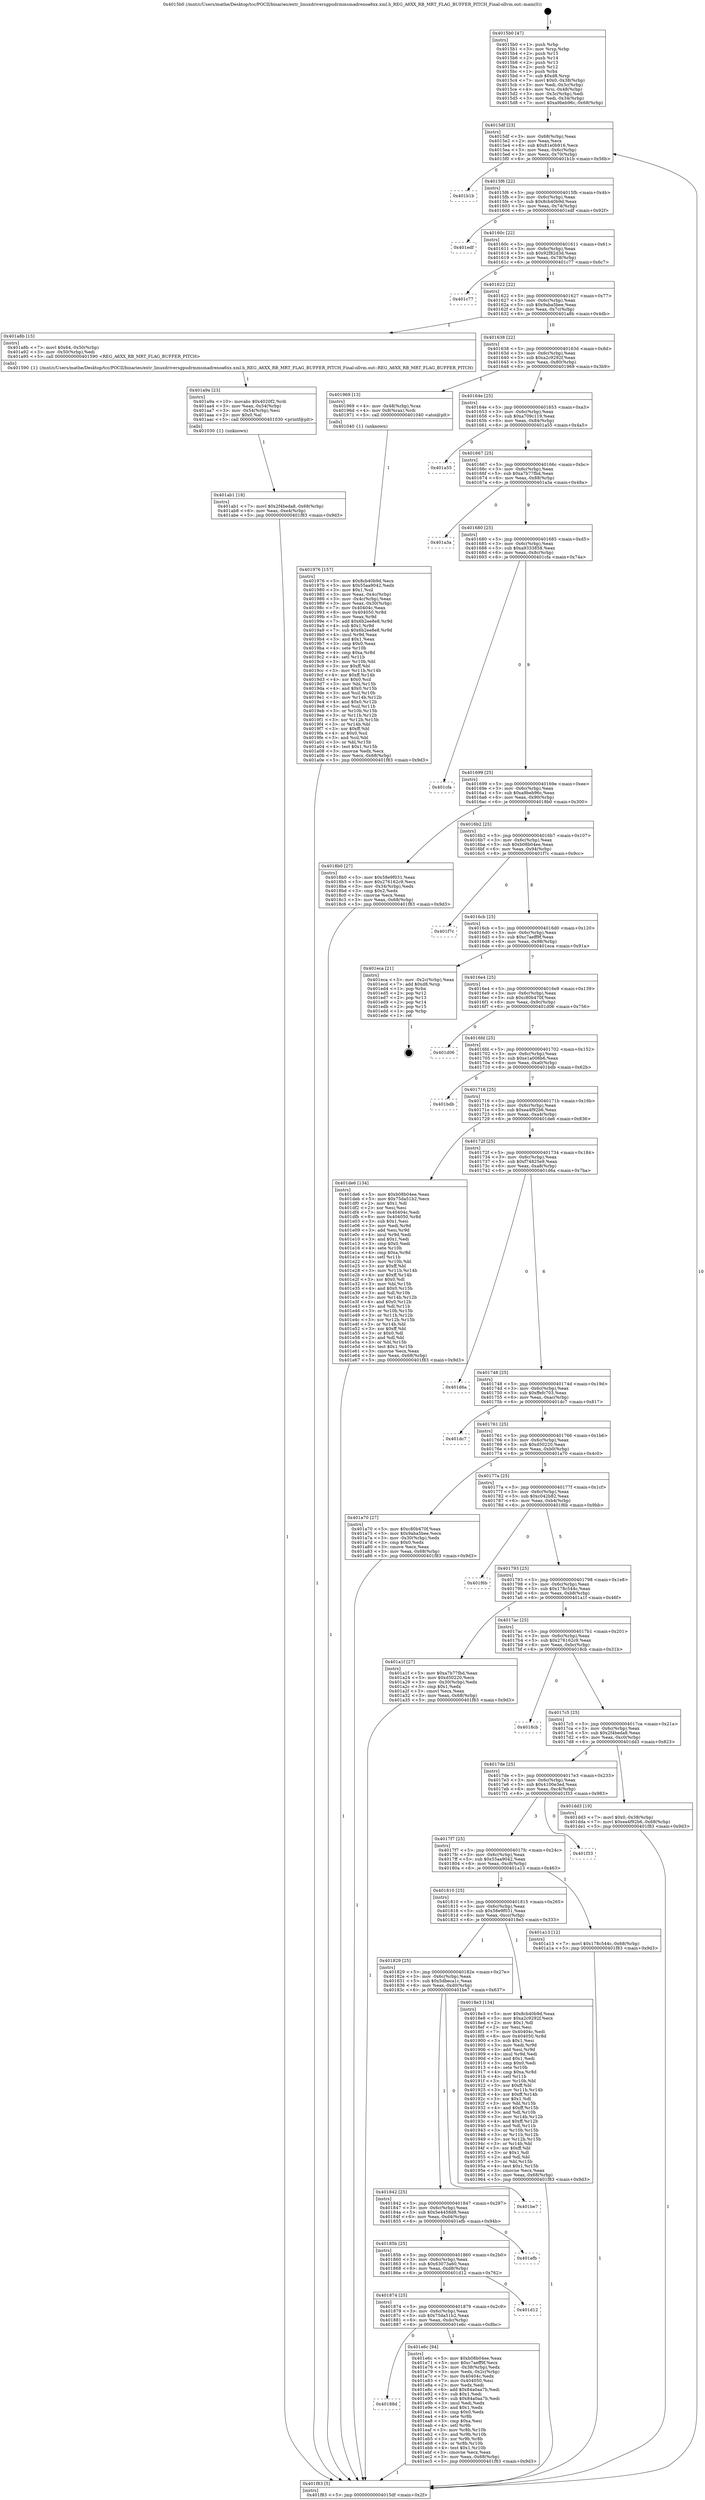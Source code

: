 digraph "0x4015b0" {
  label = "0x4015b0 (/mnt/c/Users/mathe/Desktop/tcc/POCII/binaries/extr_linuxdriversgpudrmmsmadrenoa6xx.xml.h_REG_A6XX_RB_MRT_FLAG_BUFFER_PITCH_Final-ollvm.out::main(0))"
  labelloc = "t"
  node[shape=record]

  Entry [label="",width=0.3,height=0.3,shape=circle,fillcolor=black,style=filled]
  "0x4015df" [label="{
     0x4015df [23]\l
     | [instrs]\l
     &nbsp;&nbsp;0x4015df \<+3\>: mov -0x68(%rbp),%eax\l
     &nbsp;&nbsp;0x4015e2 \<+2\>: mov %eax,%ecx\l
     &nbsp;&nbsp;0x4015e4 \<+6\>: sub $0x81e0b916,%ecx\l
     &nbsp;&nbsp;0x4015ea \<+3\>: mov %eax,-0x6c(%rbp)\l
     &nbsp;&nbsp;0x4015ed \<+3\>: mov %ecx,-0x70(%rbp)\l
     &nbsp;&nbsp;0x4015f0 \<+6\>: je 0000000000401b1b \<main+0x56b\>\l
  }"]
  "0x401b1b" [label="{
     0x401b1b\l
  }", style=dashed]
  "0x4015f6" [label="{
     0x4015f6 [22]\l
     | [instrs]\l
     &nbsp;&nbsp;0x4015f6 \<+5\>: jmp 00000000004015fb \<main+0x4b\>\l
     &nbsp;&nbsp;0x4015fb \<+3\>: mov -0x6c(%rbp),%eax\l
     &nbsp;&nbsp;0x4015fe \<+5\>: sub $0x8cb40b9d,%eax\l
     &nbsp;&nbsp;0x401603 \<+3\>: mov %eax,-0x74(%rbp)\l
     &nbsp;&nbsp;0x401606 \<+6\>: je 0000000000401edf \<main+0x92f\>\l
  }"]
  Exit [label="",width=0.3,height=0.3,shape=circle,fillcolor=black,style=filled,peripheries=2]
  "0x401edf" [label="{
     0x401edf\l
  }", style=dashed]
  "0x40160c" [label="{
     0x40160c [22]\l
     | [instrs]\l
     &nbsp;&nbsp;0x40160c \<+5\>: jmp 0000000000401611 \<main+0x61\>\l
     &nbsp;&nbsp;0x401611 \<+3\>: mov -0x6c(%rbp),%eax\l
     &nbsp;&nbsp;0x401614 \<+5\>: sub $0x92f82d3d,%eax\l
     &nbsp;&nbsp;0x401619 \<+3\>: mov %eax,-0x78(%rbp)\l
     &nbsp;&nbsp;0x40161c \<+6\>: je 0000000000401c77 \<main+0x6c7\>\l
  }"]
  "0x40188d" [label="{
     0x40188d\l
  }", style=dashed]
  "0x401c77" [label="{
     0x401c77\l
  }", style=dashed]
  "0x401622" [label="{
     0x401622 [22]\l
     | [instrs]\l
     &nbsp;&nbsp;0x401622 \<+5\>: jmp 0000000000401627 \<main+0x77\>\l
     &nbsp;&nbsp;0x401627 \<+3\>: mov -0x6c(%rbp),%eax\l
     &nbsp;&nbsp;0x40162a \<+5\>: sub $0x9aba5bee,%eax\l
     &nbsp;&nbsp;0x40162f \<+3\>: mov %eax,-0x7c(%rbp)\l
     &nbsp;&nbsp;0x401632 \<+6\>: je 0000000000401a8b \<main+0x4db\>\l
  }"]
  "0x401e6c" [label="{
     0x401e6c [94]\l
     | [instrs]\l
     &nbsp;&nbsp;0x401e6c \<+5\>: mov $0xb08b04ee,%eax\l
     &nbsp;&nbsp;0x401e71 \<+5\>: mov $0xc7aeff9f,%ecx\l
     &nbsp;&nbsp;0x401e76 \<+3\>: mov -0x38(%rbp),%edx\l
     &nbsp;&nbsp;0x401e79 \<+3\>: mov %edx,-0x2c(%rbp)\l
     &nbsp;&nbsp;0x401e7c \<+7\>: mov 0x40404c,%edx\l
     &nbsp;&nbsp;0x401e83 \<+7\>: mov 0x404050,%esi\l
     &nbsp;&nbsp;0x401e8a \<+2\>: mov %edx,%edi\l
     &nbsp;&nbsp;0x401e8c \<+6\>: add $0x84a0aa7b,%edi\l
     &nbsp;&nbsp;0x401e92 \<+3\>: sub $0x1,%edi\l
     &nbsp;&nbsp;0x401e95 \<+6\>: sub $0x84a0aa7b,%edi\l
     &nbsp;&nbsp;0x401e9b \<+3\>: imul %edi,%edx\l
     &nbsp;&nbsp;0x401e9e \<+3\>: and $0x1,%edx\l
     &nbsp;&nbsp;0x401ea1 \<+3\>: cmp $0x0,%edx\l
     &nbsp;&nbsp;0x401ea4 \<+4\>: sete %r8b\l
     &nbsp;&nbsp;0x401ea8 \<+3\>: cmp $0xa,%esi\l
     &nbsp;&nbsp;0x401eab \<+4\>: setl %r9b\l
     &nbsp;&nbsp;0x401eaf \<+3\>: mov %r8b,%r10b\l
     &nbsp;&nbsp;0x401eb2 \<+3\>: and %r9b,%r10b\l
     &nbsp;&nbsp;0x401eb5 \<+3\>: xor %r9b,%r8b\l
     &nbsp;&nbsp;0x401eb8 \<+3\>: or %r8b,%r10b\l
     &nbsp;&nbsp;0x401ebb \<+4\>: test $0x1,%r10b\l
     &nbsp;&nbsp;0x401ebf \<+3\>: cmovne %ecx,%eax\l
     &nbsp;&nbsp;0x401ec2 \<+3\>: mov %eax,-0x68(%rbp)\l
     &nbsp;&nbsp;0x401ec5 \<+5\>: jmp 0000000000401f83 \<main+0x9d3\>\l
  }"]
  "0x401a8b" [label="{
     0x401a8b [15]\l
     | [instrs]\l
     &nbsp;&nbsp;0x401a8b \<+7\>: movl $0x64,-0x50(%rbp)\l
     &nbsp;&nbsp;0x401a92 \<+3\>: mov -0x50(%rbp),%edi\l
     &nbsp;&nbsp;0x401a95 \<+5\>: call 0000000000401590 \<REG_A6XX_RB_MRT_FLAG_BUFFER_PITCH\>\l
     | [calls]\l
     &nbsp;&nbsp;0x401590 \{1\} (/mnt/c/Users/mathe/Desktop/tcc/POCII/binaries/extr_linuxdriversgpudrmmsmadrenoa6xx.xml.h_REG_A6XX_RB_MRT_FLAG_BUFFER_PITCH_Final-ollvm.out::REG_A6XX_RB_MRT_FLAG_BUFFER_PITCH)\l
  }"]
  "0x401638" [label="{
     0x401638 [22]\l
     | [instrs]\l
     &nbsp;&nbsp;0x401638 \<+5\>: jmp 000000000040163d \<main+0x8d\>\l
     &nbsp;&nbsp;0x40163d \<+3\>: mov -0x6c(%rbp),%eax\l
     &nbsp;&nbsp;0x401640 \<+5\>: sub $0xa2c9292f,%eax\l
     &nbsp;&nbsp;0x401645 \<+3\>: mov %eax,-0x80(%rbp)\l
     &nbsp;&nbsp;0x401648 \<+6\>: je 0000000000401969 \<main+0x3b9\>\l
  }"]
  "0x401874" [label="{
     0x401874 [25]\l
     | [instrs]\l
     &nbsp;&nbsp;0x401874 \<+5\>: jmp 0000000000401879 \<main+0x2c9\>\l
     &nbsp;&nbsp;0x401879 \<+3\>: mov -0x6c(%rbp),%eax\l
     &nbsp;&nbsp;0x40187c \<+5\>: sub $0x75da51b2,%eax\l
     &nbsp;&nbsp;0x401881 \<+6\>: mov %eax,-0xdc(%rbp)\l
     &nbsp;&nbsp;0x401887 \<+6\>: je 0000000000401e6c \<main+0x8bc\>\l
  }"]
  "0x401969" [label="{
     0x401969 [13]\l
     | [instrs]\l
     &nbsp;&nbsp;0x401969 \<+4\>: mov -0x48(%rbp),%rax\l
     &nbsp;&nbsp;0x40196d \<+4\>: mov 0x8(%rax),%rdi\l
     &nbsp;&nbsp;0x401971 \<+5\>: call 0000000000401040 \<atoi@plt\>\l
     | [calls]\l
     &nbsp;&nbsp;0x401040 \{1\} (unknown)\l
  }"]
  "0x40164e" [label="{
     0x40164e [25]\l
     | [instrs]\l
     &nbsp;&nbsp;0x40164e \<+5\>: jmp 0000000000401653 \<main+0xa3\>\l
     &nbsp;&nbsp;0x401653 \<+3\>: mov -0x6c(%rbp),%eax\l
     &nbsp;&nbsp;0x401656 \<+5\>: sub $0xa709c119,%eax\l
     &nbsp;&nbsp;0x40165b \<+6\>: mov %eax,-0x84(%rbp)\l
     &nbsp;&nbsp;0x401661 \<+6\>: je 0000000000401a55 \<main+0x4a5\>\l
  }"]
  "0x401d12" [label="{
     0x401d12\l
  }", style=dashed]
  "0x401a55" [label="{
     0x401a55\l
  }", style=dashed]
  "0x401667" [label="{
     0x401667 [25]\l
     | [instrs]\l
     &nbsp;&nbsp;0x401667 \<+5\>: jmp 000000000040166c \<main+0xbc\>\l
     &nbsp;&nbsp;0x40166c \<+3\>: mov -0x6c(%rbp),%eax\l
     &nbsp;&nbsp;0x40166f \<+5\>: sub $0xa7b77fbd,%eax\l
     &nbsp;&nbsp;0x401674 \<+6\>: mov %eax,-0x88(%rbp)\l
     &nbsp;&nbsp;0x40167a \<+6\>: je 0000000000401a3a \<main+0x48a\>\l
  }"]
  "0x40185b" [label="{
     0x40185b [25]\l
     | [instrs]\l
     &nbsp;&nbsp;0x40185b \<+5\>: jmp 0000000000401860 \<main+0x2b0\>\l
     &nbsp;&nbsp;0x401860 \<+3\>: mov -0x6c(%rbp),%eax\l
     &nbsp;&nbsp;0x401863 \<+5\>: sub $0x63073a60,%eax\l
     &nbsp;&nbsp;0x401868 \<+6\>: mov %eax,-0xd8(%rbp)\l
     &nbsp;&nbsp;0x40186e \<+6\>: je 0000000000401d12 \<main+0x762\>\l
  }"]
  "0x401a3a" [label="{
     0x401a3a\l
  }", style=dashed]
  "0x401680" [label="{
     0x401680 [25]\l
     | [instrs]\l
     &nbsp;&nbsp;0x401680 \<+5\>: jmp 0000000000401685 \<main+0xd5\>\l
     &nbsp;&nbsp;0x401685 \<+3\>: mov -0x6c(%rbp),%eax\l
     &nbsp;&nbsp;0x401688 \<+5\>: sub $0xa9333858,%eax\l
     &nbsp;&nbsp;0x40168d \<+6\>: mov %eax,-0x8c(%rbp)\l
     &nbsp;&nbsp;0x401693 \<+6\>: je 0000000000401cfa \<main+0x74a\>\l
  }"]
  "0x401efb" [label="{
     0x401efb\l
  }", style=dashed]
  "0x401cfa" [label="{
     0x401cfa\l
  }", style=dashed]
  "0x401699" [label="{
     0x401699 [25]\l
     | [instrs]\l
     &nbsp;&nbsp;0x401699 \<+5\>: jmp 000000000040169e \<main+0xee\>\l
     &nbsp;&nbsp;0x40169e \<+3\>: mov -0x6c(%rbp),%eax\l
     &nbsp;&nbsp;0x4016a1 \<+5\>: sub $0xa9beb96c,%eax\l
     &nbsp;&nbsp;0x4016a6 \<+6\>: mov %eax,-0x90(%rbp)\l
     &nbsp;&nbsp;0x4016ac \<+6\>: je 00000000004018b0 \<main+0x300\>\l
  }"]
  "0x401842" [label="{
     0x401842 [25]\l
     | [instrs]\l
     &nbsp;&nbsp;0x401842 \<+5\>: jmp 0000000000401847 \<main+0x297\>\l
     &nbsp;&nbsp;0x401847 \<+3\>: mov -0x6c(%rbp),%eax\l
     &nbsp;&nbsp;0x40184a \<+5\>: sub $0x5e4458d8,%eax\l
     &nbsp;&nbsp;0x40184f \<+6\>: mov %eax,-0xd4(%rbp)\l
     &nbsp;&nbsp;0x401855 \<+6\>: je 0000000000401efb \<main+0x94b\>\l
  }"]
  "0x4018b0" [label="{
     0x4018b0 [27]\l
     | [instrs]\l
     &nbsp;&nbsp;0x4018b0 \<+5\>: mov $0x58e9f031,%eax\l
     &nbsp;&nbsp;0x4018b5 \<+5\>: mov $0x276162c9,%ecx\l
     &nbsp;&nbsp;0x4018ba \<+3\>: mov -0x34(%rbp),%edx\l
     &nbsp;&nbsp;0x4018bd \<+3\>: cmp $0x2,%edx\l
     &nbsp;&nbsp;0x4018c0 \<+3\>: cmovne %ecx,%eax\l
     &nbsp;&nbsp;0x4018c3 \<+3\>: mov %eax,-0x68(%rbp)\l
     &nbsp;&nbsp;0x4018c6 \<+5\>: jmp 0000000000401f83 \<main+0x9d3\>\l
  }"]
  "0x4016b2" [label="{
     0x4016b2 [25]\l
     | [instrs]\l
     &nbsp;&nbsp;0x4016b2 \<+5\>: jmp 00000000004016b7 \<main+0x107\>\l
     &nbsp;&nbsp;0x4016b7 \<+3\>: mov -0x6c(%rbp),%eax\l
     &nbsp;&nbsp;0x4016ba \<+5\>: sub $0xb08b04ee,%eax\l
     &nbsp;&nbsp;0x4016bf \<+6\>: mov %eax,-0x94(%rbp)\l
     &nbsp;&nbsp;0x4016c5 \<+6\>: je 0000000000401f7c \<main+0x9cc\>\l
  }"]
  "0x401f83" [label="{
     0x401f83 [5]\l
     | [instrs]\l
     &nbsp;&nbsp;0x401f83 \<+5\>: jmp 00000000004015df \<main+0x2f\>\l
  }"]
  "0x4015b0" [label="{
     0x4015b0 [47]\l
     | [instrs]\l
     &nbsp;&nbsp;0x4015b0 \<+1\>: push %rbp\l
     &nbsp;&nbsp;0x4015b1 \<+3\>: mov %rsp,%rbp\l
     &nbsp;&nbsp;0x4015b4 \<+2\>: push %r15\l
     &nbsp;&nbsp;0x4015b6 \<+2\>: push %r14\l
     &nbsp;&nbsp;0x4015b8 \<+2\>: push %r13\l
     &nbsp;&nbsp;0x4015ba \<+2\>: push %r12\l
     &nbsp;&nbsp;0x4015bc \<+1\>: push %rbx\l
     &nbsp;&nbsp;0x4015bd \<+7\>: sub $0xd8,%rsp\l
     &nbsp;&nbsp;0x4015c4 \<+7\>: movl $0x0,-0x38(%rbp)\l
     &nbsp;&nbsp;0x4015cb \<+3\>: mov %edi,-0x3c(%rbp)\l
     &nbsp;&nbsp;0x4015ce \<+4\>: mov %rsi,-0x48(%rbp)\l
     &nbsp;&nbsp;0x4015d2 \<+3\>: mov -0x3c(%rbp),%edi\l
     &nbsp;&nbsp;0x4015d5 \<+3\>: mov %edi,-0x34(%rbp)\l
     &nbsp;&nbsp;0x4015d8 \<+7\>: movl $0xa9beb96c,-0x68(%rbp)\l
  }"]
  "0x401be7" [label="{
     0x401be7\l
  }", style=dashed]
  "0x401f7c" [label="{
     0x401f7c\l
  }", style=dashed]
  "0x4016cb" [label="{
     0x4016cb [25]\l
     | [instrs]\l
     &nbsp;&nbsp;0x4016cb \<+5\>: jmp 00000000004016d0 \<main+0x120\>\l
     &nbsp;&nbsp;0x4016d0 \<+3\>: mov -0x6c(%rbp),%eax\l
     &nbsp;&nbsp;0x4016d3 \<+5\>: sub $0xc7aeff9f,%eax\l
     &nbsp;&nbsp;0x4016d8 \<+6\>: mov %eax,-0x98(%rbp)\l
     &nbsp;&nbsp;0x4016de \<+6\>: je 0000000000401eca \<main+0x91a\>\l
  }"]
  "0x401ab1" [label="{
     0x401ab1 [18]\l
     | [instrs]\l
     &nbsp;&nbsp;0x401ab1 \<+7\>: movl $0x2f4beda8,-0x68(%rbp)\l
     &nbsp;&nbsp;0x401ab8 \<+6\>: mov %eax,-0xe4(%rbp)\l
     &nbsp;&nbsp;0x401abe \<+5\>: jmp 0000000000401f83 \<main+0x9d3\>\l
  }"]
  "0x401eca" [label="{
     0x401eca [21]\l
     | [instrs]\l
     &nbsp;&nbsp;0x401eca \<+3\>: mov -0x2c(%rbp),%eax\l
     &nbsp;&nbsp;0x401ecd \<+7\>: add $0xd8,%rsp\l
     &nbsp;&nbsp;0x401ed4 \<+1\>: pop %rbx\l
     &nbsp;&nbsp;0x401ed5 \<+2\>: pop %r12\l
     &nbsp;&nbsp;0x401ed7 \<+2\>: pop %r13\l
     &nbsp;&nbsp;0x401ed9 \<+2\>: pop %r14\l
     &nbsp;&nbsp;0x401edb \<+2\>: pop %r15\l
     &nbsp;&nbsp;0x401edd \<+1\>: pop %rbp\l
     &nbsp;&nbsp;0x401ede \<+1\>: ret\l
  }"]
  "0x4016e4" [label="{
     0x4016e4 [25]\l
     | [instrs]\l
     &nbsp;&nbsp;0x4016e4 \<+5\>: jmp 00000000004016e9 \<main+0x139\>\l
     &nbsp;&nbsp;0x4016e9 \<+3\>: mov -0x6c(%rbp),%eax\l
     &nbsp;&nbsp;0x4016ec \<+5\>: sub $0xc80b470f,%eax\l
     &nbsp;&nbsp;0x4016f1 \<+6\>: mov %eax,-0x9c(%rbp)\l
     &nbsp;&nbsp;0x4016f7 \<+6\>: je 0000000000401d06 \<main+0x756\>\l
  }"]
  "0x401a9a" [label="{
     0x401a9a [23]\l
     | [instrs]\l
     &nbsp;&nbsp;0x401a9a \<+10\>: movabs $0x4020f2,%rdi\l
     &nbsp;&nbsp;0x401aa4 \<+3\>: mov %eax,-0x54(%rbp)\l
     &nbsp;&nbsp;0x401aa7 \<+3\>: mov -0x54(%rbp),%esi\l
     &nbsp;&nbsp;0x401aaa \<+2\>: mov $0x0,%al\l
     &nbsp;&nbsp;0x401aac \<+5\>: call 0000000000401030 \<printf@plt\>\l
     | [calls]\l
     &nbsp;&nbsp;0x401030 \{1\} (unknown)\l
  }"]
  "0x401d06" [label="{
     0x401d06\l
  }", style=dashed]
  "0x4016fd" [label="{
     0x4016fd [25]\l
     | [instrs]\l
     &nbsp;&nbsp;0x4016fd \<+5\>: jmp 0000000000401702 \<main+0x152\>\l
     &nbsp;&nbsp;0x401702 \<+3\>: mov -0x6c(%rbp),%eax\l
     &nbsp;&nbsp;0x401705 \<+5\>: sub $0xe1a006b6,%eax\l
     &nbsp;&nbsp;0x40170a \<+6\>: mov %eax,-0xa0(%rbp)\l
     &nbsp;&nbsp;0x401710 \<+6\>: je 0000000000401bdb \<main+0x62b\>\l
  }"]
  "0x401976" [label="{
     0x401976 [157]\l
     | [instrs]\l
     &nbsp;&nbsp;0x401976 \<+5\>: mov $0x8cb40b9d,%ecx\l
     &nbsp;&nbsp;0x40197b \<+5\>: mov $0x55aa9042,%edx\l
     &nbsp;&nbsp;0x401980 \<+3\>: mov $0x1,%sil\l
     &nbsp;&nbsp;0x401983 \<+3\>: mov %eax,-0x4c(%rbp)\l
     &nbsp;&nbsp;0x401986 \<+3\>: mov -0x4c(%rbp),%eax\l
     &nbsp;&nbsp;0x401989 \<+3\>: mov %eax,-0x30(%rbp)\l
     &nbsp;&nbsp;0x40198c \<+7\>: mov 0x40404c,%eax\l
     &nbsp;&nbsp;0x401993 \<+8\>: mov 0x404050,%r8d\l
     &nbsp;&nbsp;0x40199b \<+3\>: mov %eax,%r9d\l
     &nbsp;&nbsp;0x40199e \<+7\>: add $0x6b2ee8e8,%r9d\l
     &nbsp;&nbsp;0x4019a5 \<+4\>: sub $0x1,%r9d\l
     &nbsp;&nbsp;0x4019a9 \<+7\>: sub $0x6b2ee8e8,%r9d\l
     &nbsp;&nbsp;0x4019b0 \<+4\>: imul %r9d,%eax\l
     &nbsp;&nbsp;0x4019b4 \<+3\>: and $0x1,%eax\l
     &nbsp;&nbsp;0x4019b7 \<+3\>: cmp $0x0,%eax\l
     &nbsp;&nbsp;0x4019ba \<+4\>: sete %r10b\l
     &nbsp;&nbsp;0x4019be \<+4\>: cmp $0xa,%r8d\l
     &nbsp;&nbsp;0x4019c2 \<+4\>: setl %r11b\l
     &nbsp;&nbsp;0x4019c6 \<+3\>: mov %r10b,%bl\l
     &nbsp;&nbsp;0x4019c9 \<+3\>: xor $0xff,%bl\l
     &nbsp;&nbsp;0x4019cc \<+3\>: mov %r11b,%r14b\l
     &nbsp;&nbsp;0x4019cf \<+4\>: xor $0xff,%r14b\l
     &nbsp;&nbsp;0x4019d3 \<+4\>: xor $0x0,%sil\l
     &nbsp;&nbsp;0x4019d7 \<+3\>: mov %bl,%r15b\l
     &nbsp;&nbsp;0x4019da \<+4\>: and $0x0,%r15b\l
     &nbsp;&nbsp;0x4019de \<+3\>: and %sil,%r10b\l
     &nbsp;&nbsp;0x4019e1 \<+3\>: mov %r14b,%r12b\l
     &nbsp;&nbsp;0x4019e4 \<+4\>: and $0x0,%r12b\l
     &nbsp;&nbsp;0x4019e8 \<+3\>: and %sil,%r11b\l
     &nbsp;&nbsp;0x4019eb \<+3\>: or %r10b,%r15b\l
     &nbsp;&nbsp;0x4019ee \<+3\>: or %r11b,%r12b\l
     &nbsp;&nbsp;0x4019f1 \<+3\>: xor %r12b,%r15b\l
     &nbsp;&nbsp;0x4019f4 \<+3\>: or %r14b,%bl\l
     &nbsp;&nbsp;0x4019f7 \<+3\>: xor $0xff,%bl\l
     &nbsp;&nbsp;0x4019fa \<+4\>: or $0x0,%sil\l
     &nbsp;&nbsp;0x4019fe \<+3\>: and %sil,%bl\l
     &nbsp;&nbsp;0x401a01 \<+3\>: or %bl,%r15b\l
     &nbsp;&nbsp;0x401a04 \<+4\>: test $0x1,%r15b\l
     &nbsp;&nbsp;0x401a08 \<+3\>: cmovne %edx,%ecx\l
     &nbsp;&nbsp;0x401a0b \<+3\>: mov %ecx,-0x68(%rbp)\l
     &nbsp;&nbsp;0x401a0e \<+5\>: jmp 0000000000401f83 \<main+0x9d3\>\l
  }"]
  "0x401bdb" [label="{
     0x401bdb\l
  }", style=dashed]
  "0x401716" [label="{
     0x401716 [25]\l
     | [instrs]\l
     &nbsp;&nbsp;0x401716 \<+5\>: jmp 000000000040171b \<main+0x16b\>\l
     &nbsp;&nbsp;0x40171b \<+3\>: mov -0x6c(%rbp),%eax\l
     &nbsp;&nbsp;0x40171e \<+5\>: sub $0xea4f92b6,%eax\l
     &nbsp;&nbsp;0x401723 \<+6\>: mov %eax,-0xa4(%rbp)\l
     &nbsp;&nbsp;0x401729 \<+6\>: je 0000000000401de6 \<main+0x836\>\l
  }"]
  "0x401829" [label="{
     0x401829 [25]\l
     | [instrs]\l
     &nbsp;&nbsp;0x401829 \<+5\>: jmp 000000000040182e \<main+0x27e\>\l
     &nbsp;&nbsp;0x40182e \<+3\>: mov -0x6c(%rbp),%eax\l
     &nbsp;&nbsp;0x401831 \<+5\>: sub $0x5dbeca1c,%eax\l
     &nbsp;&nbsp;0x401836 \<+6\>: mov %eax,-0xd0(%rbp)\l
     &nbsp;&nbsp;0x40183c \<+6\>: je 0000000000401be7 \<main+0x637\>\l
  }"]
  "0x401de6" [label="{
     0x401de6 [134]\l
     | [instrs]\l
     &nbsp;&nbsp;0x401de6 \<+5\>: mov $0xb08b04ee,%eax\l
     &nbsp;&nbsp;0x401deb \<+5\>: mov $0x75da51b2,%ecx\l
     &nbsp;&nbsp;0x401df0 \<+2\>: mov $0x1,%dl\l
     &nbsp;&nbsp;0x401df2 \<+2\>: xor %esi,%esi\l
     &nbsp;&nbsp;0x401df4 \<+7\>: mov 0x40404c,%edi\l
     &nbsp;&nbsp;0x401dfb \<+8\>: mov 0x404050,%r8d\l
     &nbsp;&nbsp;0x401e03 \<+3\>: sub $0x1,%esi\l
     &nbsp;&nbsp;0x401e06 \<+3\>: mov %edi,%r9d\l
     &nbsp;&nbsp;0x401e09 \<+3\>: add %esi,%r9d\l
     &nbsp;&nbsp;0x401e0c \<+4\>: imul %r9d,%edi\l
     &nbsp;&nbsp;0x401e10 \<+3\>: and $0x1,%edi\l
     &nbsp;&nbsp;0x401e13 \<+3\>: cmp $0x0,%edi\l
     &nbsp;&nbsp;0x401e16 \<+4\>: sete %r10b\l
     &nbsp;&nbsp;0x401e1a \<+4\>: cmp $0xa,%r8d\l
     &nbsp;&nbsp;0x401e1e \<+4\>: setl %r11b\l
     &nbsp;&nbsp;0x401e22 \<+3\>: mov %r10b,%bl\l
     &nbsp;&nbsp;0x401e25 \<+3\>: xor $0xff,%bl\l
     &nbsp;&nbsp;0x401e28 \<+3\>: mov %r11b,%r14b\l
     &nbsp;&nbsp;0x401e2b \<+4\>: xor $0xff,%r14b\l
     &nbsp;&nbsp;0x401e2f \<+3\>: xor $0x0,%dl\l
     &nbsp;&nbsp;0x401e32 \<+3\>: mov %bl,%r15b\l
     &nbsp;&nbsp;0x401e35 \<+4\>: and $0x0,%r15b\l
     &nbsp;&nbsp;0x401e39 \<+3\>: and %dl,%r10b\l
     &nbsp;&nbsp;0x401e3c \<+3\>: mov %r14b,%r12b\l
     &nbsp;&nbsp;0x401e3f \<+4\>: and $0x0,%r12b\l
     &nbsp;&nbsp;0x401e43 \<+3\>: and %dl,%r11b\l
     &nbsp;&nbsp;0x401e46 \<+3\>: or %r10b,%r15b\l
     &nbsp;&nbsp;0x401e49 \<+3\>: or %r11b,%r12b\l
     &nbsp;&nbsp;0x401e4c \<+3\>: xor %r12b,%r15b\l
     &nbsp;&nbsp;0x401e4f \<+3\>: or %r14b,%bl\l
     &nbsp;&nbsp;0x401e52 \<+3\>: xor $0xff,%bl\l
     &nbsp;&nbsp;0x401e55 \<+3\>: or $0x0,%dl\l
     &nbsp;&nbsp;0x401e58 \<+2\>: and %dl,%bl\l
     &nbsp;&nbsp;0x401e5a \<+3\>: or %bl,%r15b\l
     &nbsp;&nbsp;0x401e5d \<+4\>: test $0x1,%r15b\l
     &nbsp;&nbsp;0x401e61 \<+3\>: cmovne %ecx,%eax\l
     &nbsp;&nbsp;0x401e64 \<+3\>: mov %eax,-0x68(%rbp)\l
     &nbsp;&nbsp;0x401e67 \<+5\>: jmp 0000000000401f83 \<main+0x9d3\>\l
  }"]
  "0x40172f" [label="{
     0x40172f [25]\l
     | [instrs]\l
     &nbsp;&nbsp;0x40172f \<+5\>: jmp 0000000000401734 \<main+0x184\>\l
     &nbsp;&nbsp;0x401734 \<+3\>: mov -0x6c(%rbp),%eax\l
     &nbsp;&nbsp;0x401737 \<+5\>: sub $0xf74825e9,%eax\l
     &nbsp;&nbsp;0x40173c \<+6\>: mov %eax,-0xa8(%rbp)\l
     &nbsp;&nbsp;0x401742 \<+6\>: je 0000000000401d6a \<main+0x7ba\>\l
  }"]
  "0x4018e3" [label="{
     0x4018e3 [134]\l
     | [instrs]\l
     &nbsp;&nbsp;0x4018e3 \<+5\>: mov $0x8cb40b9d,%eax\l
     &nbsp;&nbsp;0x4018e8 \<+5\>: mov $0xa2c9292f,%ecx\l
     &nbsp;&nbsp;0x4018ed \<+2\>: mov $0x1,%dl\l
     &nbsp;&nbsp;0x4018ef \<+2\>: xor %esi,%esi\l
     &nbsp;&nbsp;0x4018f1 \<+7\>: mov 0x40404c,%edi\l
     &nbsp;&nbsp;0x4018f8 \<+8\>: mov 0x404050,%r8d\l
     &nbsp;&nbsp;0x401900 \<+3\>: sub $0x1,%esi\l
     &nbsp;&nbsp;0x401903 \<+3\>: mov %edi,%r9d\l
     &nbsp;&nbsp;0x401906 \<+3\>: add %esi,%r9d\l
     &nbsp;&nbsp;0x401909 \<+4\>: imul %r9d,%edi\l
     &nbsp;&nbsp;0x40190d \<+3\>: and $0x1,%edi\l
     &nbsp;&nbsp;0x401910 \<+3\>: cmp $0x0,%edi\l
     &nbsp;&nbsp;0x401913 \<+4\>: sete %r10b\l
     &nbsp;&nbsp;0x401917 \<+4\>: cmp $0xa,%r8d\l
     &nbsp;&nbsp;0x40191b \<+4\>: setl %r11b\l
     &nbsp;&nbsp;0x40191f \<+3\>: mov %r10b,%bl\l
     &nbsp;&nbsp;0x401922 \<+3\>: xor $0xff,%bl\l
     &nbsp;&nbsp;0x401925 \<+3\>: mov %r11b,%r14b\l
     &nbsp;&nbsp;0x401928 \<+4\>: xor $0xff,%r14b\l
     &nbsp;&nbsp;0x40192c \<+3\>: xor $0x1,%dl\l
     &nbsp;&nbsp;0x40192f \<+3\>: mov %bl,%r15b\l
     &nbsp;&nbsp;0x401932 \<+4\>: and $0xff,%r15b\l
     &nbsp;&nbsp;0x401936 \<+3\>: and %dl,%r10b\l
     &nbsp;&nbsp;0x401939 \<+3\>: mov %r14b,%r12b\l
     &nbsp;&nbsp;0x40193c \<+4\>: and $0xff,%r12b\l
     &nbsp;&nbsp;0x401940 \<+3\>: and %dl,%r11b\l
     &nbsp;&nbsp;0x401943 \<+3\>: or %r10b,%r15b\l
     &nbsp;&nbsp;0x401946 \<+3\>: or %r11b,%r12b\l
     &nbsp;&nbsp;0x401949 \<+3\>: xor %r12b,%r15b\l
     &nbsp;&nbsp;0x40194c \<+3\>: or %r14b,%bl\l
     &nbsp;&nbsp;0x40194f \<+3\>: xor $0xff,%bl\l
     &nbsp;&nbsp;0x401952 \<+3\>: or $0x1,%dl\l
     &nbsp;&nbsp;0x401955 \<+2\>: and %dl,%bl\l
     &nbsp;&nbsp;0x401957 \<+3\>: or %bl,%r15b\l
     &nbsp;&nbsp;0x40195a \<+4\>: test $0x1,%r15b\l
     &nbsp;&nbsp;0x40195e \<+3\>: cmovne %ecx,%eax\l
     &nbsp;&nbsp;0x401961 \<+3\>: mov %eax,-0x68(%rbp)\l
     &nbsp;&nbsp;0x401964 \<+5\>: jmp 0000000000401f83 \<main+0x9d3\>\l
  }"]
  "0x401d6a" [label="{
     0x401d6a\l
  }", style=dashed]
  "0x401748" [label="{
     0x401748 [25]\l
     | [instrs]\l
     &nbsp;&nbsp;0x401748 \<+5\>: jmp 000000000040174d \<main+0x19d\>\l
     &nbsp;&nbsp;0x40174d \<+3\>: mov -0x6c(%rbp),%eax\l
     &nbsp;&nbsp;0x401750 \<+5\>: sub $0xffefc703,%eax\l
     &nbsp;&nbsp;0x401755 \<+6\>: mov %eax,-0xac(%rbp)\l
     &nbsp;&nbsp;0x40175b \<+6\>: je 0000000000401dc7 \<main+0x817\>\l
  }"]
  "0x401810" [label="{
     0x401810 [25]\l
     | [instrs]\l
     &nbsp;&nbsp;0x401810 \<+5\>: jmp 0000000000401815 \<main+0x265\>\l
     &nbsp;&nbsp;0x401815 \<+3\>: mov -0x6c(%rbp),%eax\l
     &nbsp;&nbsp;0x401818 \<+5\>: sub $0x58e9f031,%eax\l
     &nbsp;&nbsp;0x40181d \<+6\>: mov %eax,-0xcc(%rbp)\l
     &nbsp;&nbsp;0x401823 \<+6\>: je 00000000004018e3 \<main+0x333\>\l
  }"]
  "0x401dc7" [label="{
     0x401dc7\l
  }", style=dashed]
  "0x401761" [label="{
     0x401761 [25]\l
     | [instrs]\l
     &nbsp;&nbsp;0x401761 \<+5\>: jmp 0000000000401766 \<main+0x1b6\>\l
     &nbsp;&nbsp;0x401766 \<+3\>: mov -0x6c(%rbp),%eax\l
     &nbsp;&nbsp;0x401769 \<+5\>: sub $0xd50220,%eax\l
     &nbsp;&nbsp;0x40176e \<+6\>: mov %eax,-0xb0(%rbp)\l
     &nbsp;&nbsp;0x401774 \<+6\>: je 0000000000401a70 \<main+0x4c0\>\l
  }"]
  "0x401a13" [label="{
     0x401a13 [12]\l
     | [instrs]\l
     &nbsp;&nbsp;0x401a13 \<+7\>: movl $0x178c544c,-0x68(%rbp)\l
     &nbsp;&nbsp;0x401a1a \<+5\>: jmp 0000000000401f83 \<main+0x9d3\>\l
  }"]
  "0x401a70" [label="{
     0x401a70 [27]\l
     | [instrs]\l
     &nbsp;&nbsp;0x401a70 \<+5\>: mov $0xc80b470f,%eax\l
     &nbsp;&nbsp;0x401a75 \<+5\>: mov $0x9aba5bee,%ecx\l
     &nbsp;&nbsp;0x401a7a \<+3\>: mov -0x30(%rbp),%edx\l
     &nbsp;&nbsp;0x401a7d \<+3\>: cmp $0x0,%edx\l
     &nbsp;&nbsp;0x401a80 \<+3\>: cmove %ecx,%eax\l
     &nbsp;&nbsp;0x401a83 \<+3\>: mov %eax,-0x68(%rbp)\l
     &nbsp;&nbsp;0x401a86 \<+5\>: jmp 0000000000401f83 \<main+0x9d3\>\l
  }"]
  "0x40177a" [label="{
     0x40177a [25]\l
     | [instrs]\l
     &nbsp;&nbsp;0x40177a \<+5\>: jmp 000000000040177f \<main+0x1cf\>\l
     &nbsp;&nbsp;0x40177f \<+3\>: mov -0x6c(%rbp),%eax\l
     &nbsp;&nbsp;0x401782 \<+5\>: sub $0xc042b82,%eax\l
     &nbsp;&nbsp;0x401787 \<+6\>: mov %eax,-0xb4(%rbp)\l
     &nbsp;&nbsp;0x40178d \<+6\>: je 0000000000401f6b \<main+0x9bb\>\l
  }"]
  "0x4017f7" [label="{
     0x4017f7 [25]\l
     | [instrs]\l
     &nbsp;&nbsp;0x4017f7 \<+5\>: jmp 00000000004017fc \<main+0x24c\>\l
     &nbsp;&nbsp;0x4017fc \<+3\>: mov -0x6c(%rbp),%eax\l
     &nbsp;&nbsp;0x4017ff \<+5\>: sub $0x55aa9042,%eax\l
     &nbsp;&nbsp;0x401804 \<+6\>: mov %eax,-0xc8(%rbp)\l
     &nbsp;&nbsp;0x40180a \<+6\>: je 0000000000401a13 \<main+0x463\>\l
  }"]
  "0x401f6b" [label="{
     0x401f6b\l
  }", style=dashed]
  "0x401793" [label="{
     0x401793 [25]\l
     | [instrs]\l
     &nbsp;&nbsp;0x401793 \<+5\>: jmp 0000000000401798 \<main+0x1e8\>\l
     &nbsp;&nbsp;0x401798 \<+3\>: mov -0x6c(%rbp),%eax\l
     &nbsp;&nbsp;0x40179b \<+5\>: sub $0x178c544c,%eax\l
     &nbsp;&nbsp;0x4017a0 \<+6\>: mov %eax,-0xb8(%rbp)\l
     &nbsp;&nbsp;0x4017a6 \<+6\>: je 0000000000401a1f \<main+0x46f\>\l
  }"]
  "0x401f33" [label="{
     0x401f33\l
  }", style=dashed]
  "0x401a1f" [label="{
     0x401a1f [27]\l
     | [instrs]\l
     &nbsp;&nbsp;0x401a1f \<+5\>: mov $0xa7b77fbd,%eax\l
     &nbsp;&nbsp;0x401a24 \<+5\>: mov $0xd50220,%ecx\l
     &nbsp;&nbsp;0x401a29 \<+3\>: mov -0x30(%rbp),%edx\l
     &nbsp;&nbsp;0x401a2c \<+3\>: cmp $0x1,%edx\l
     &nbsp;&nbsp;0x401a2f \<+3\>: cmovl %ecx,%eax\l
     &nbsp;&nbsp;0x401a32 \<+3\>: mov %eax,-0x68(%rbp)\l
     &nbsp;&nbsp;0x401a35 \<+5\>: jmp 0000000000401f83 \<main+0x9d3\>\l
  }"]
  "0x4017ac" [label="{
     0x4017ac [25]\l
     | [instrs]\l
     &nbsp;&nbsp;0x4017ac \<+5\>: jmp 00000000004017b1 \<main+0x201\>\l
     &nbsp;&nbsp;0x4017b1 \<+3\>: mov -0x6c(%rbp),%eax\l
     &nbsp;&nbsp;0x4017b4 \<+5\>: sub $0x276162c9,%eax\l
     &nbsp;&nbsp;0x4017b9 \<+6\>: mov %eax,-0xbc(%rbp)\l
     &nbsp;&nbsp;0x4017bf \<+6\>: je 00000000004018cb \<main+0x31b\>\l
  }"]
  "0x4017de" [label="{
     0x4017de [25]\l
     | [instrs]\l
     &nbsp;&nbsp;0x4017de \<+5\>: jmp 00000000004017e3 \<main+0x233\>\l
     &nbsp;&nbsp;0x4017e3 \<+3\>: mov -0x6c(%rbp),%eax\l
     &nbsp;&nbsp;0x4017e6 \<+5\>: sub $0x4100e3ed,%eax\l
     &nbsp;&nbsp;0x4017eb \<+6\>: mov %eax,-0xc4(%rbp)\l
     &nbsp;&nbsp;0x4017f1 \<+6\>: je 0000000000401f33 \<main+0x983\>\l
  }"]
  "0x4018cb" [label="{
     0x4018cb\l
  }", style=dashed]
  "0x4017c5" [label="{
     0x4017c5 [25]\l
     | [instrs]\l
     &nbsp;&nbsp;0x4017c5 \<+5\>: jmp 00000000004017ca \<main+0x21a\>\l
     &nbsp;&nbsp;0x4017ca \<+3\>: mov -0x6c(%rbp),%eax\l
     &nbsp;&nbsp;0x4017cd \<+5\>: sub $0x2f4beda8,%eax\l
     &nbsp;&nbsp;0x4017d2 \<+6\>: mov %eax,-0xc0(%rbp)\l
     &nbsp;&nbsp;0x4017d8 \<+6\>: je 0000000000401dd3 \<main+0x823\>\l
  }"]
  "0x401dd3" [label="{
     0x401dd3 [19]\l
     | [instrs]\l
     &nbsp;&nbsp;0x401dd3 \<+7\>: movl $0x0,-0x38(%rbp)\l
     &nbsp;&nbsp;0x401dda \<+7\>: movl $0xea4f92b6,-0x68(%rbp)\l
     &nbsp;&nbsp;0x401de1 \<+5\>: jmp 0000000000401f83 \<main+0x9d3\>\l
  }"]
  Entry -> "0x4015b0" [label=" 1"]
  "0x4015df" -> "0x401b1b" [label=" 0"]
  "0x4015df" -> "0x4015f6" [label=" 11"]
  "0x401eca" -> Exit [label=" 1"]
  "0x4015f6" -> "0x401edf" [label=" 0"]
  "0x4015f6" -> "0x40160c" [label=" 11"]
  "0x401e6c" -> "0x401f83" [label=" 1"]
  "0x40160c" -> "0x401c77" [label=" 0"]
  "0x40160c" -> "0x401622" [label=" 11"]
  "0x401874" -> "0x40188d" [label=" 0"]
  "0x401622" -> "0x401a8b" [label=" 1"]
  "0x401622" -> "0x401638" [label=" 10"]
  "0x401874" -> "0x401e6c" [label=" 1"]
  "0x401638" -> "0x401969" [label=" 1"]
  "0x401638" -> "0x40164e" [label=" 9"]
  "0x40185b" -> "0x401874" [label=" 1"]
  "0x40164e" -> "0x401a55" [label=" 0"]
  "0x40164e" -> "0x401667" [label=" 9"]
  "0x40185b" -> "0x401d12" [label=" 0"]
  "0x401667" -> "0x401a3a" [label=" 0"]
  "0x401667" -> "0x401680" [label=" 9"]
  "0x401842" -> "0x40185b" [label=" 1"]
  "0x401680" -> "0x401cfa" [label=" 0"]
  "0x401680" -> "0x401699" [label=" 9"]
  "0x401842" -> "0x401efb" [label=" 0"]
  "0x401699" -> "0x4018b0" [label=" 1"]
  "0x401699" -> "0x4016b2" [label=" 8"]
  "0x4018b0" -> "0x401f83" [label=" 1"]
  "0x4015b0" -> "0x4015df" [label=" 1"]
  "0x401f83" -> "0x4015df" [label=" 10"]
  "0x401829" -> "0x401842" [label=" 1"]
  "0x4016b2" -> "0x401f7c" [label=" 0"]
  "0x4016b2" -> "0x4016cb" [label=" 8"]
  "0x401829" -> "0x401be7" [label=" 0"]
  "0x4016cb" -> "0x401eca" [label=" 1"]
  "0x4016cb" -> "0x4016e4" [label=" 7"]
  "0x401de6" -> "0x401f83" [label=" 1"]
  "0x4016e4" -> "0x401d06" [label=" 0"]
  "0x4016e4" -> "0x4016fd" [label=" 7"]
  "0x401dd3" -> "0x401f83" [label=" 1"]
  "0x4016fd" -> "0x401bdb" [label=" 0"]
  "0x4016fd" -> "0x401716" [label=" 7"]
  "0x401ab1" -> "0x401f83" [label=" 1"]
  "0x401716" -> "0x401de6" [label=" 1"]
  "0x401716" -> "0x40172f" [label=" 6"]
  "0x401a9a" -> "0x401ab1" [label=" 1"]
  "0x40172f" -> "0x401d6a" [label=" 0"]
  "0x40172f" -> "0x401748" [label=" 6"]
  "0x401a8b" -> "0x401a9a" [label=" 1"]
  "0x401748" -> "0x401dc7" [label=" 0"]
  "0x401748" -> "0x401761" [label=" 6"]
  "0x401a1f" -> "0x401f83" [label=" 1"]
  "0x401761" -> "0x401a70" [label=" 1"]
  "0x401761" -> "0x40177a" [label=" 5"]
  "0x401a13" -> "0x401f83" [label=" 1"]
  "0x40177a" -> "0x401f6b" [label=" 0"]
  "0x40177a" -> "0x401793" [label=" 5"]
  "0x401969" -> "0x401976" [label=" 1"]
  "0x401793" -> "0x401a1f" [label=" 1"]
  "0x401793" -> "0x4017ac" [label=" 4"]
  "0x4018e3" -> "0x401f83" [label=" 1"]
  "0x4017ac" -> "0x4018cb" [label=" 0"]
  "0x4017ac" -> "0x4017c5" [label=" 4"]
  "0x401810" -> "0x4018e3" [label=" 1"]
  "0x4017c5" -> "0x401dd3" [label=" 1"]
  "0x4017c5" -> "0x4017de" [label=" 3"]
  "0x401810" -> "0x401829" [label=" 1"]
  "0x4017de" -> "0x401f33" [label=" 0"]
  "0x4017de" -> "0x4017f7" [label=" 3"]
  "0x401976" -> "0x401f83" [label=" 1"]
  "0x4017f7" -> "0x401a13" [label=" 1"]
  "0x4017f7" -> "0x401810" [label=" 2"]
  "0x401a70" -> "0x401f83" [label=" 1"]
}
